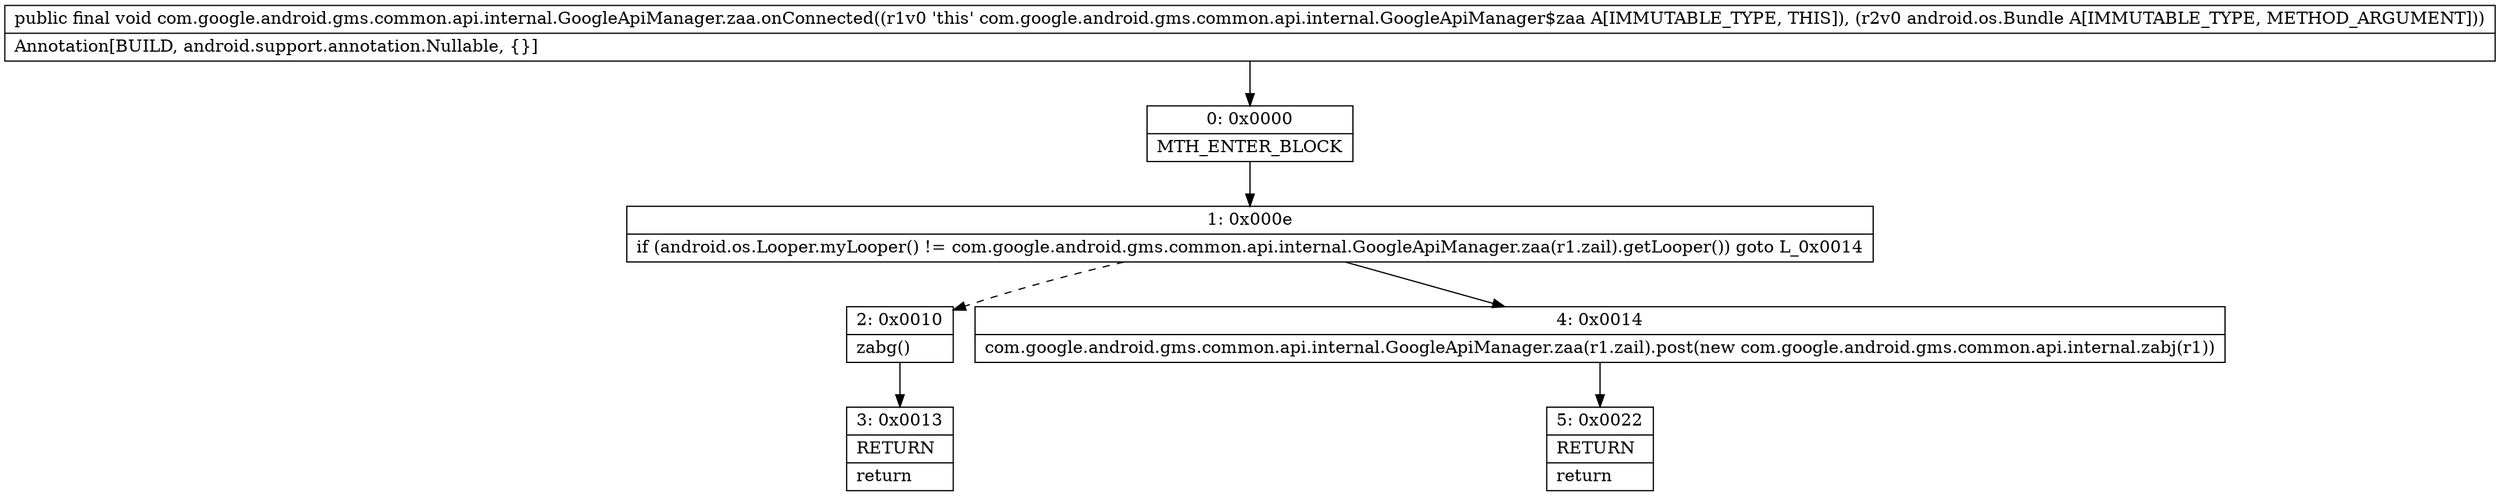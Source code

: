 digraph "CFG forcom.google.android.gms.common.api.internal.GoogleApiManager.zaa.onConnected(Landroid\/os\/Bundle;)V" {
Node_0 [shape=record,label="{0\:\ 0x0000|MTH_ENTER_BLOCK\l}"];
Node_1 [shape=record,label="{1\:\ 0x000e|if (android.os.Looper.myLooper() != com.google.android.gms.common.api.internal.GoogleApiManager.zaa(r1.zail).getLooper()) goto L_0x0014\l}"];
Node_2 [shape=record,label="{2\:\ 0x0010|zabg()\l}"];
Node_3 [shape=record,label="{3\:\ 0x0013|RETURN\l|return\l}"];
Node_4 [shape=record,label="{4\:\ 0x0014|com.google.android.gms.common.api.internal.GoogleApiManager.zaa(r1.zail).post(new com.google.android.gms.common.api.internal.zabj(r1))\l}"];
Node_5 [shape=record,label="{5\:\ 0x0022|RETURN\l|return\l}"];
MethodNode[shape=record,label="{public final void com.google.android.gms.common.api.internal.GoogleApiManager.zaa.onConnected((r1v0 'this' com.google.android.gms.common.api.internal.GoogleApiManager$zaa A[IMMUTABLE_TYPE, THIS]), (r2v0 android.os.Bundle A[IMMUTABLE_TYPE, METHOD_ARGUMENT]))  | Annotation[BUILD, android.support.annotation.Nullable, \{\}]\l}"];
MethodNode -> Node_0;
Node_0 -> Node_1;
Node_1 -> Node_2[style=dashed];
Node_1 -> Node_4;
Node_2 -> Node_3;
Node_4 -> Node_5;
}

